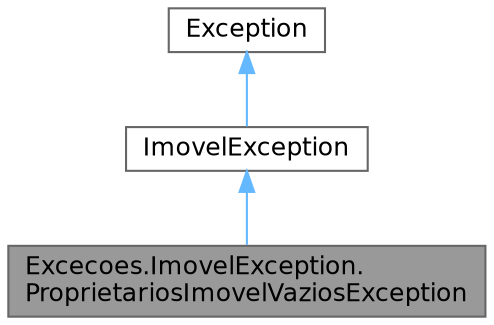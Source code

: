 digraph "Excecoes.ImovelException.ProprietariosImovelVaziosException"
{
 // LATEX_PDF_SIZE
  bgcolor="transparent";
  edge [fontname=Helvetica,fontsize=12,labelfontname=Helvetica,labelfontsize=10];
  node [fontname=Helvetica,fontsize=12,shape=box,height=0.2,width=0.4];
  Node1 [id="Node000001",label="Excecoes.ImovelException.\lProprietariosImovelVaziosException",height=0.2,width=0.4,color="gray40", fillcolor="grey60", style="filled", fontcolor="black",tooltip="Exceção lançada quando a lista de proprietários associados ao imóvel está vazia."];
  Node2 -> Node1 [id="edge1_Node000001_Node000002",dir="back",color="steelblue1",style="solid",tooltip=" "];
  Node2 [id="Node000002",label="ImovelException",height=0.2,width=0.4,color="gray40", fillcolor="white", style="filled",URL="$class_excecoes_1_1_imovel_exception.html",tooltip="Exceção base para o domínio de Imóvel."];
  Node3 -> Node2 [id="edge2_Node000002_Node000003",dir="back",color="steelblue1",style="solid",tooltip=" "];
  Node3 [id="Node000003",label="Exception",height=0.2,width=0.4,color="gray40", fillcolor="white", style="filled",tooltip=" "];
}
